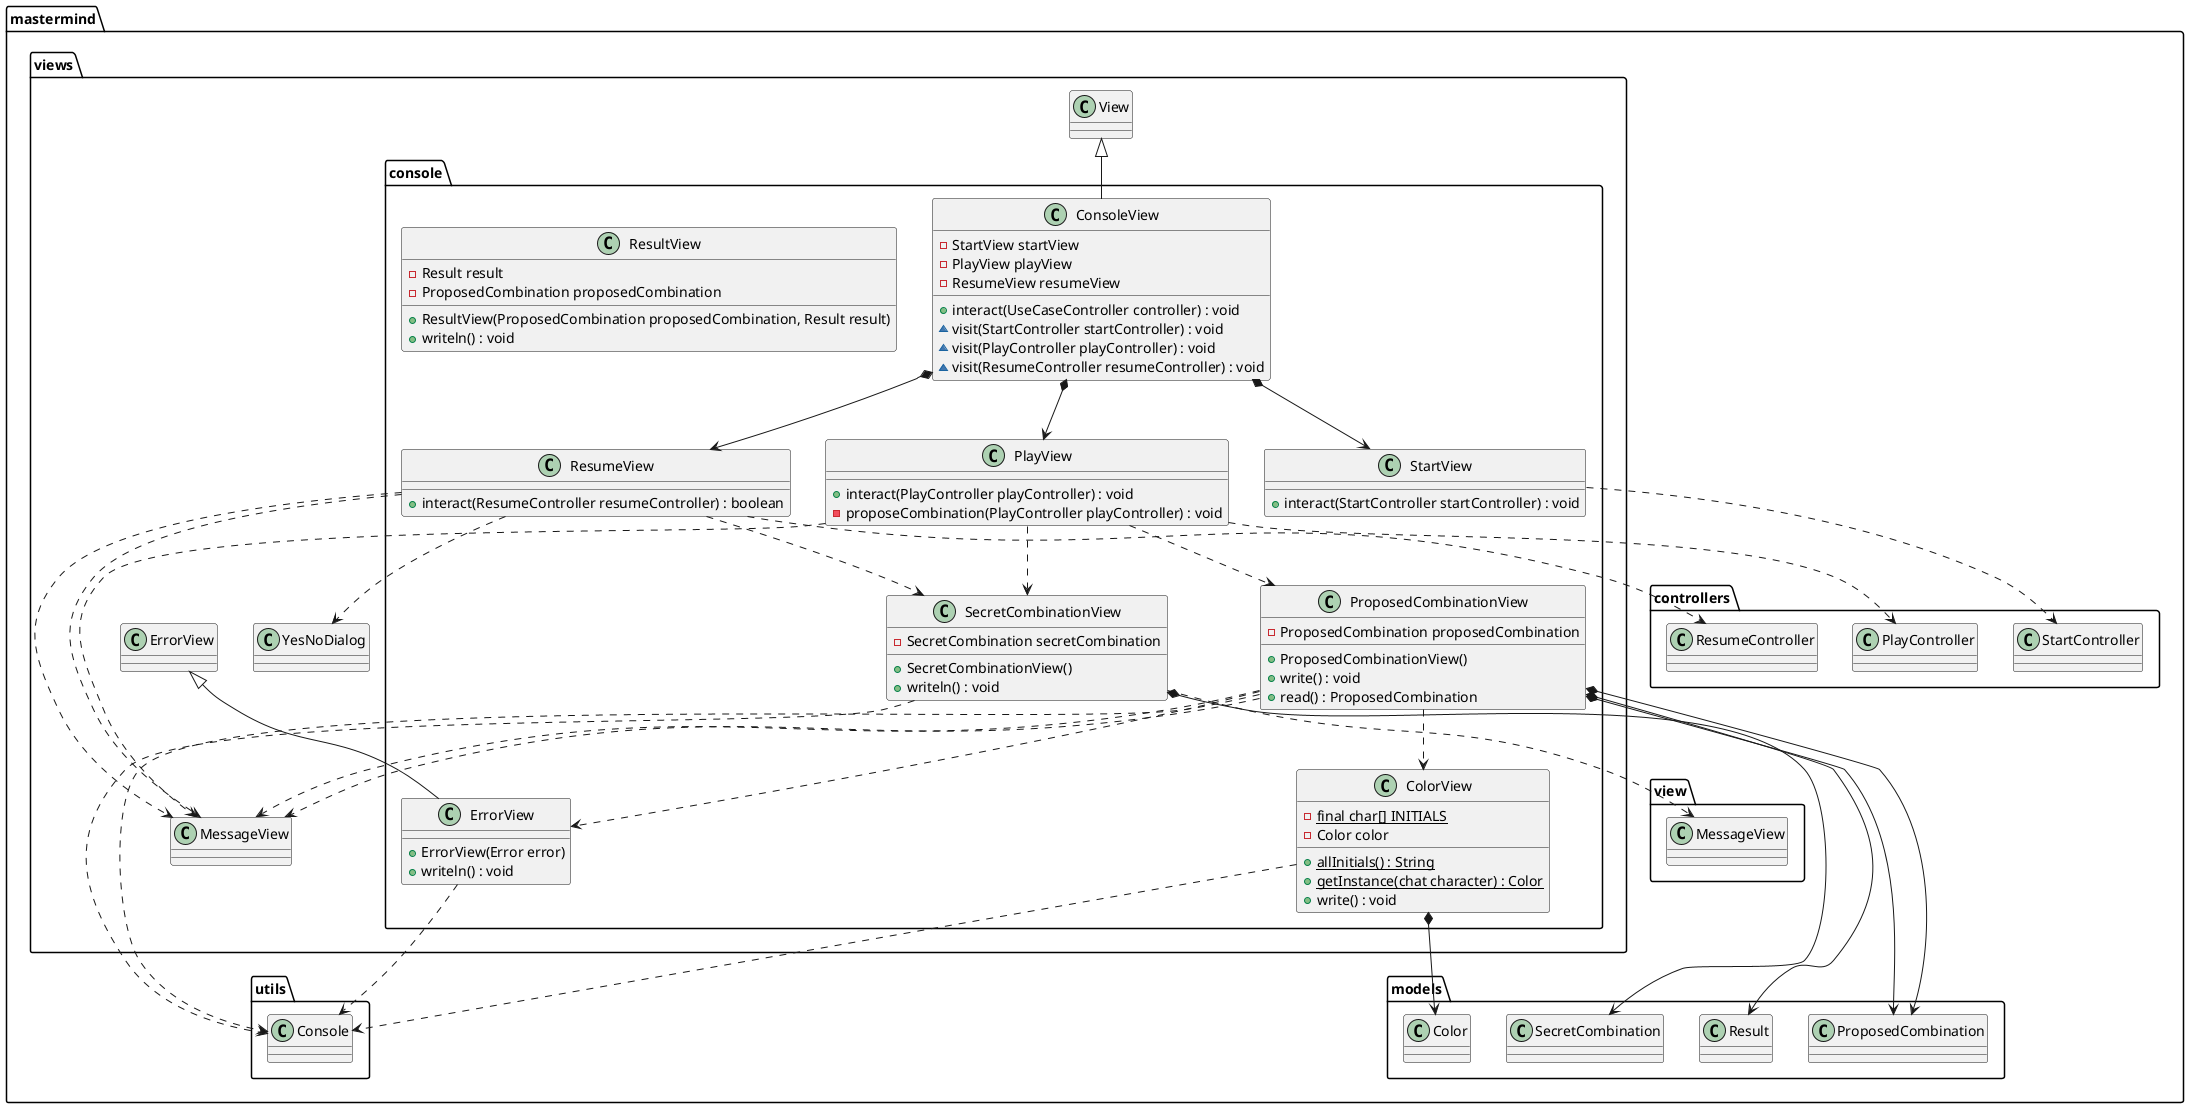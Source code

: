 @startuml

class  mastermind.views.console.ColorView{
- {static} final char[] INITIALS
- Color color 

+ {static} allInitials() : String
+ {static} getInstance(chat character) : Color
+ write() : void
}
mastermind.views.console.ColorView *-down-> mastermind.models.Color
mastermind.views.console.ColorView ..> mastermind.utils.Console

class  mastermind.views.console.ConsoleView{
- StartView startView
- PlayView playView
- ResumeView resumeView

+ interact(UseCaseController controller) : void
~ visit(StartController startController) : void
~ visit(PlayController playController) : void
~ visit(ResumeController resumeController) : void
}
mastermind.views.View <|-down- mastermind.views.console.ConsoleView
mastermind.views.console.ConsoleView *-down-> mastermind.views.console.StartView
mastermind.views.console.ConsoleView *-down-> mastermind.views.console.PlayView
mastermind.views.console.ConsoleView *-down-> mastermind.views.console.ResumeView
' mastermind.views.console.View ..> mastermind.controllers.UseCaseController
' mastermind.views.console.View ..> mastermind.controllers.PlayController
' mastermind.views.console.View ..> mastermind.controllers.StartController
' mastermind.views.console.View ..> mastermind.controllers.ResumeController

class  mastermind.views.console.ErrorView{
+ ErrorView(Error error)
+ writeln() : void
}
mastermind.views.ErrorView <|-down- mastermind.views.console.ErrorView
' mastermind.views.console.ErrorView ..> mastermind.models.Error
mastermind.views.console.ErrorView ..> mastermind.utils.Console

class  mastermind.views.console.PlayView{
+ interact(PlayController playController) : void
- proposeCombination(PlayController playController) : void
}
mastermind.views.console.PlayView ..> mastermind.controllers.PlayController
' mastermind.views.console.PlayView ..> mastermind.models.ProposedCombination
mastermind.views.console.PlayView ..> mastermind.views.MessageView
mastermind.views.console.PlayView ..> mastermind.views.console.SecretCombinationView
mastermind.views.console.PlayView ..> mastermind.views.console.ProposedCombinationView

class  mastermind.views.console.ProposedCombinationView{
- ProposedCombination proposedCombination

+ ProposedCombinationView()
+ write() : void
+ read() : ProposedCombination
}
mastermind.views.console.ProposedCombinationView *-down-> mastermind.models.ProposedCombination
' mastermind.views.console.ProposedCombinationView ..> mastermind.models.Color
mastermind.views.console.ProposedCombinationView ..> mastermind.utils.Console
mastermind.views.console.ProposedCombinationView ..> mastermind.views.console.ErrorView
mastermind.views.console.ProposedCombinationView ..> mastermind.views.MessageView

class  mastermind.views.console.ResultView{
- Result result
- ProposedCombination proposedCombination

+ ResultView(ProposedCombination proposedCombination, Result result)
+ writeln() : void
}
mastermind.views.console.ProposedCombinationView *-down-> mastermind.models.ProposedCombination
mastermind.views.console.ProposedCombinationView *-down-> mastermind.models.Result
mastermind.views.console.ProposedCombinationView ..> mastermind.views.console.ColorView
mastermind.views.console.ProposedCombinationView ..> mastermind.views.MessageView

class  mastermind.views.console.ResumeView{
+ interact(ResumeController resumeController) : boolean
}
mastermind.views.console.ResumeView ..> mastermind.controllers.ResumeController
mastermind.views.console.ResumeView ..> mastermind.views.YesNoDialog
mastermind.views.console.ResumeView ..> mastermind.views.MessageView

class  mastermind.views.console.SecretCombinationView{
- SecretCombination secretCombination

+ SecretCombinationView()
+ writeln() : void
}
mastermind.views.console.SecretCombinationView *-down-> mastermind.models.SecretCombination
mastermind.views.console.SecretCombinationView ..> mastermind.utils.Console
mastermind.views.console.SecretCombinationView ..> mastermind.view.MessageView

class  mastermind.views.console.StartView{
+ interact(StartController startController) : void
}
mastermind.views.console.StartView ..> mastermind.controllers.StartController
mastermind.views.console.ResumeView ..> mastermind.views.MessageView
mastermind.views.console.ResumeView ..> mastermind.views.console.SecretCombinationView

@enduml